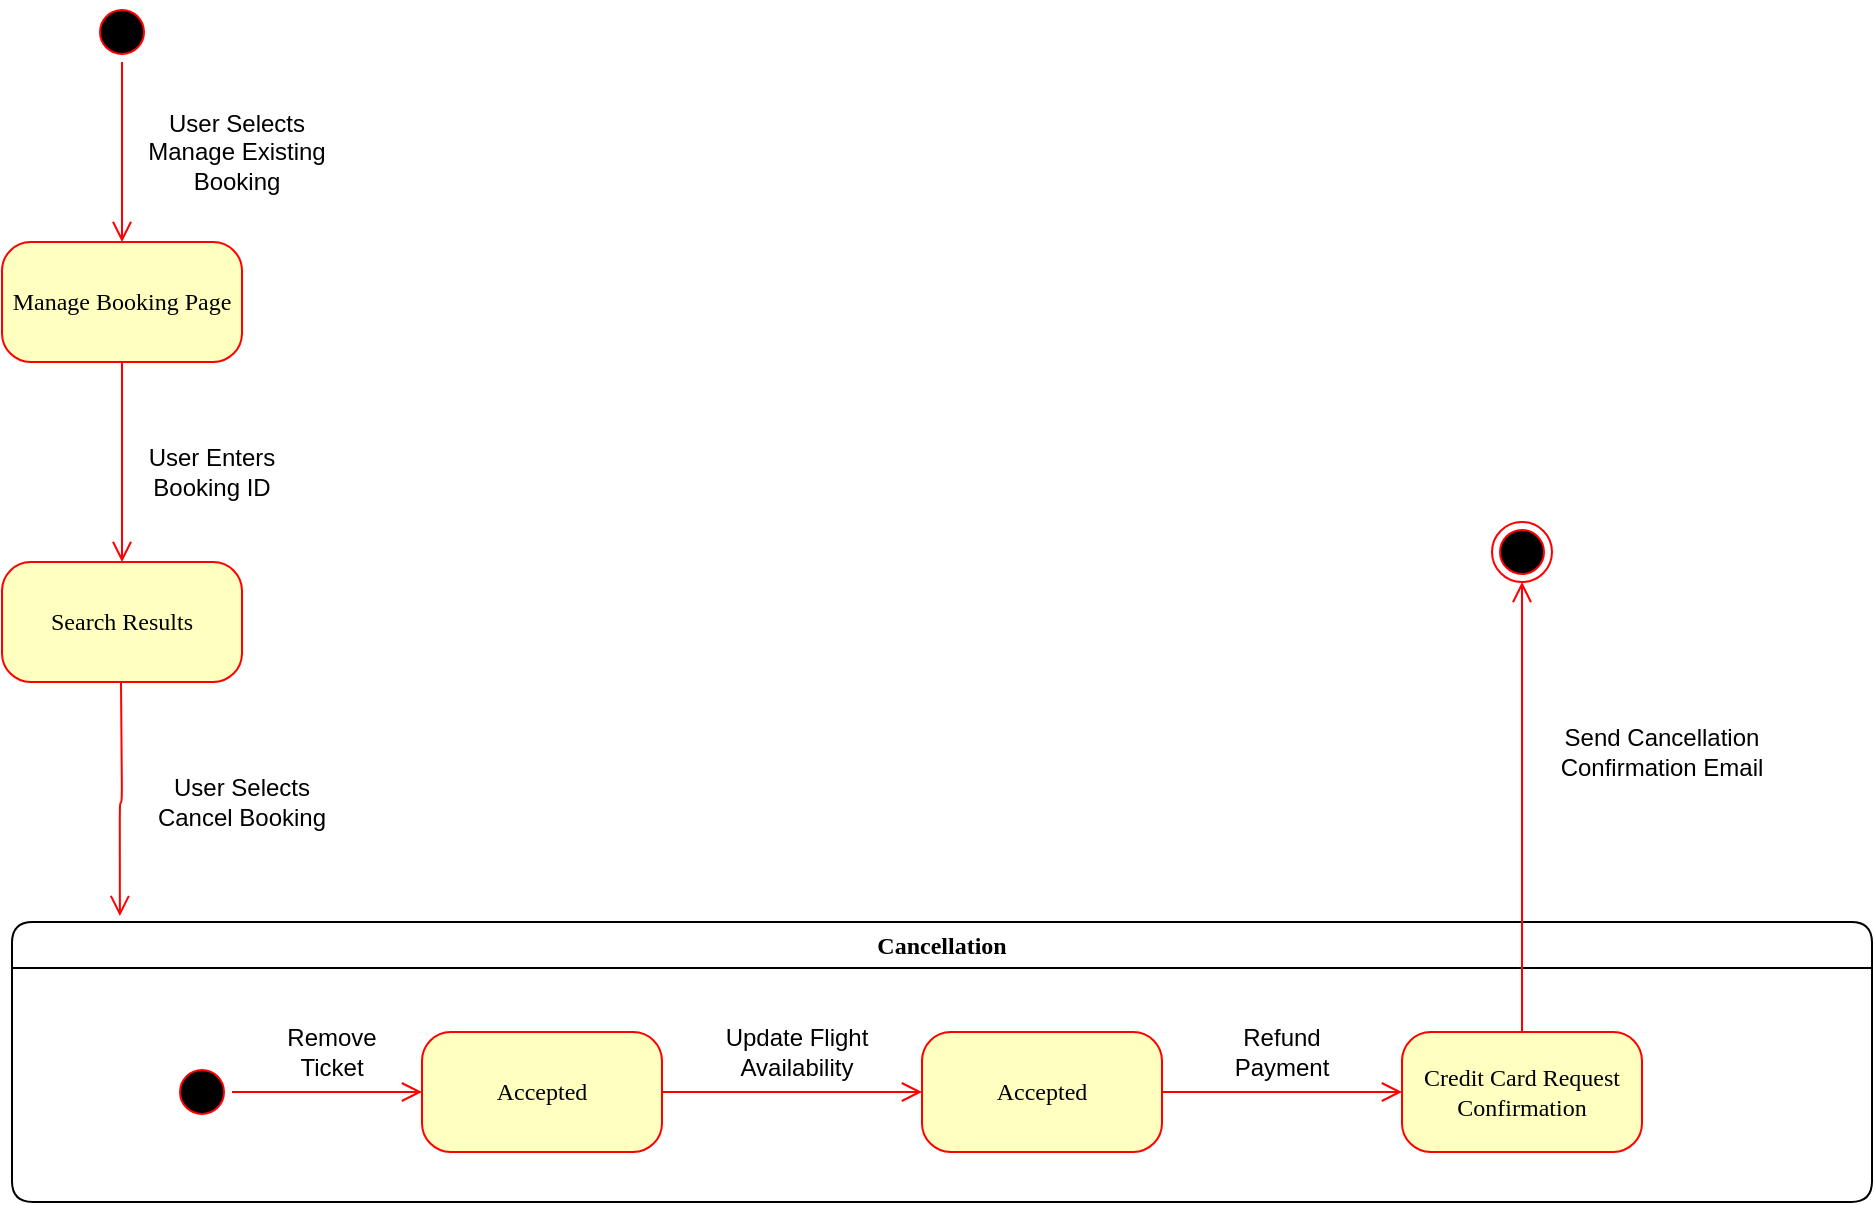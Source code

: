 <mxfile version="22.1.4" type="google">
  <diagram name="Page-1" id="58cdce13-f638-feb5-8d6f-7d28b1aa9fa0">
    <mxGraphModel grid="1" page="1" gridSize="10" guides="1" tooltips="1" connect="1" arrows="1" fold="1" pageScale="1" pageWidth="1100" pageHeight="850" background="none" math="0" shadow="0">
      <root>
        <mxCell id="0" />
        <mxCell id="1" parent="0" />
        <mxCell id="24f968d109e7d6b4-3" value="" style="ellipse;html=1;shape=endState;fillColor=#000000;strokeColor=#ff0000;rounded=1;shadow=0;comic=0;labelBackgroundColor=none;fontFamily=Verdana;fontSize=12;fontColor=#000000;align=center;" vertex="1" parent="1">
          <mxGeometry x="835" y="300" width="30" height="30" as="geometry" />
        </mxCell>
        <mxCell id="J8lIVonY61oWxFQ3Qr5k-6" value="Cancellation" style="swimlane;whiteSpace=wrap;html=1;rounded=1;shadow=0;comic=0;labelBackgroundColor=none;strokeWidth=1;fontFamily=Verdana;fontSize=12;align=center;" vertex="1" parent="1">
          <mxGeometry x="95" y="500" width="930" height="140" as="geometry" />
        </mxCell>
        <mxCell id="J8lIVonY61oWxFQ3Qr5k-7" style="edgeStyle=elbowEdgeStyle;html=1;labelBackgroundColor=none;endArrow=open;endSize=8;strokeColor=#ff0000;fontFamily=Verdana;fontSize=12;align=left;" edge="1" parent="J8lIVonY61oWxFQ3Qr5k-6" source="J8lIVonY61oWxFQ3Qr5k-8" target="J8lIVonY61oWxFQ3Qr5k-12">
          <mxGeometry relative="1" as="geometry" />
        </mxCell>
        <mxCell id="J8lIVonY61oWxFQ3Qr5k-8" value="Accepted" style="rounded=1;whiteSpace=wrap;html=1;arcSize=24;fillColor=#ffffc0;strokeColor=#ff0000;shadow=0;comic=0;labelBackgroundColor=none;fontFamily=Verdana;fontSize=12;fontColor=#000000;align=center;" vertex="1" parent="J8lIVonY61oWxFQ3Qr5k-6">
          <mxGeometry x="205" y="55" width="120" height="60" as="geometry" />
        </mxCell>
        <mxCell id="J8lIVonY61oWxFQ3Qr5k-9" style="edgeStyle=elbowEdgeStyle;html=1;labelBackgroundColor=none;endArrow=open;endSize=8;strokeColor=#ff0000;fontFamily=Verdana;fontSize=12;align=left;" edge="1" parent="J8lIVonY61oWxFQ3Qr5k-6" source="J8lIVonY61oWxFQ3Qr5k-10" target="J8lIVonY61oWxFQ3Qr5k-8">
          <mxGeometry relative="1" as="geometry" />
        </mxCell>
        <mxCell id="J8lIVonY61oWxFQ3Qr5k-10" value="" style="ellipse;html=1;shape=startState;fillColor=#000000;strokeColor=#ff0000;rounded=1;shadow=0;comic=0;labelBackgroundColor=none;fontFamily=Verdana;fontSize=12;fontColor=#000000;align=center;direction=south;" vertex="1" parent="J8lIVonY61oWxFQ3Qr5k-6">
          <mxGeometry x="80" y="70" width="30" height="30" as="geometry" />
        </mxCell>
        <mxCell id="J8lIVonY61oWxFQ3Qr5k-11" style="edgeStyle=elbowEdgeStyle;html=1;labelBackgroundColor=none;endArrow=open;endSize=8;strokeColor=#ff0000;fontFamily=Verdana;fontSize=12;align=left;" edge="1" parent="J8lIVonY61oWxFQ3Qr5k-6" source="J8lIVonY61oWxFQ3Qr5k-12" target="J8lIVonY61oWxFQ3Qr5k-13">
          <mxGeometry relative="1" as="geometry" />
        </mxCell>
        <mxCell id="J8lIVonY61oWxFQ3Qr5k-12" value="Accepted" style="rounded=1;whiteSpace=wrap;html=1;arcSize=24;fillColor=#ffffc0;strokeColor=#ff0000;shadow=0;comic=0;labelBackgroundColor=none;fontFamily=Verdana;fontSize=12;fontColor=#000000;align=center;" vertex="1" parent="J8lIVonY61oWxFQ3Qr5k-6">
          <mxGeometry x="455" y="55" width="120" height="60" as="geometry" />
        </mxCell>
        <mxCell id="J8lIVonY61oWxFQ3Qr5k-13" value="Credit Card Request Confirmation" style="rounded=1;whiteSpace=wrap;html=1;arcSize=24;fillColor=#ffffc0;strokeColor=#ff0000;shadow=0;comic=0;labelBackgroundColor=none;fontFamily=Verdana;fontSize=12;fontColor=#000000;align=center;" vertex="1" parent="J8lIVonY61oWxFQ3Qr5k-6">
          <mxGeometry x="695" y="55" width="120" height="60" as="geometry" />
        </mxCell>
        <mxCell id="J8lIVonY61oWxFQ3Qr5k-22" value="Remove Ticket" style="text;html=1;strokeColor=none;fillColor=none;align=center;verticalAlign=middle;whiteSpace=wrap;rounded=0;" vertex="1" parent="J8lIVonY61oWxFQ3Qr5k-6">
          <mxGeometry x="130" y="50" width="60" height="30" as="geometry" />
        </mxCell>
        <mxCell id="J8lIVonY61oWxFQ3Qr5k-23" value="Update Flight Availability" style="text;html=1;strokeColor=none;fillColor=none;align=center;verticalAlign=middle;whiteSpace=wrap;rounded=0;" vertex="1" parent="J8lIVonY61oWxFQ3Qr5k-6">
          <mxGeometry x="345" y="50" width="95" height="30" as="geometry" />
        </mxCell>
        <mxCell id="J8lIVonY61oWxFQ3Qr5k-24" value="Refund Payment" style="text;html=1;strokeColor=none;fillColor=none;align=center;verticalAlign=middle;whiteSpace=wrap;rounded=0;" vertex="1" parent="J8lIVonY61oWxFQ3Qr5k-6">
          <mxGeometry x="605" y="50" width="60" height="30" as="geometry" />
        </mxCell>
        <mxCell id="J8lIVonY61oWxFQ3Qr5k-25" style="edgeStyle=orthogonalEdgeStyle;html=1;exitX=0.5;exitY=0;labelBackgroundColor=none;endArrow=open;endSize=8;strokeColor=#ff0000;fontFamily=Verdana;fontSize=12;align=left;exitDx=0;exitDy=0;entryX=0.5;entryY=1;entryDx=0;entryDy=0;" edge="1" parent="1" source="J8lIVonY61oWxFQ3Qr5k-13" target="24f968d109e7d6b4-3">
          <mxGeometry relative="1" as="geometry">
            <mxPoint x="630" y="160" as="sourcePoint" />
            <mxPoint x="800" y="160" as="targetPoint" />
          </mxGeometry>
        </mxCell>
        <mxCell id="J8lIVonY61oWxFQ3Qr5k-30" value="Send Cancellation Confirmation Email" style="text;html=1;strokeColor=none;fillColor=none;align=center;verticalAlign=middle;whiteSpace=wrap;rounded=0;" vertex="1" parent="1">
          <mxGeometry x="860" y="400" width="120" height="30" as="geometry" />
        </mxCell>
        <mxCell id="_nyYYpNnNGo9e5vTnCKn-3" value="" style="ellipse;html=1;shape=startState;fillColor=#000000;strokeColor=#ff0000;rounded=1;shadow=0;comic=0;labelBackgroundColor=none;fontFamily=Verdana;fontSize=12;fontColor=#000000;align=center;direction=south;" vertex="1" parent="1">
          <mxGeometry x="135" y="40" width="30" height="30" as="geometry" />
        </mxCell>
        <mxCell id="_nyYYpNnNGo9e5vTnCKn-4" value="Manage Booking Page" style="rounded=1;whiteSpace=wrap;html=1;arcSize=24;fillColor=#ffffc0;strokeColor=#ff0000;shadow=0;comic=0;labelBackgroundColor=none;fontFamily=Verdana;fontSize=12;fontColor=#000000;align=center;" vertex="1" parent="1">
          <mxGeometry x="90" y="160" width="120" height="60" as="geometry" />
        </mxCell>
        <mxCell id="_nyYYpNnNGo9e5vTnCKn-5" style="edgeStyle=orthogonalEdgeStyle;html=1;labelBackgroundColor=none;endArrow=open;endSize=8;strokeColor=#ff0000;fontFamily=Verdana;fontSize=12;align=left;" edge="1" parent="1" source="_nyYYpNnNGo9e5vTnCKn-3" target="_nyYYpNnNGo9e5vTnCKn-4">
          <mxGeometry relative="1" as="geometry" />
        </mxCell>
        <mxCell id="_nyYYpNnNGo9e5vTnCKn-6" value="User Selects Manage Existing Booking" style="text;html=1;strokeColor=none;fillColor=none;align=center;verticalAlign=middle;whiteSpace=wrap;rounded=0;" vertex="1" parent="1">
          <mxGeometry x="160" y="100" width="95" height="30" as="geometry" />
        </mxCell>
        <mxCell id="_nyYYpNnNGo9e5vTnCKn-7" style="edgeStyle=orthogonalEdgeStyle;html=1;entryX=0.5;entryY=0;labelBackgroundColor=none;endArrow=open;endSize=8;strokeColor=#ff0000;fontFamily=Verdana;fontSize=12;align=left;entryDx=0;entryDy=0;" edge="1" parent="1" source="_nyYYpNnNGo9e5vTnCKn-4" target="_nyYYpNnNGo9e5vTnCKn-11">
          <mxGeometry relative="1" as="geometry">
            <mxPoint x="390" y="150" as="sourcePoint" />
            <mxPoint x="510" y="100" as="targetPoint" />
          </mxGeometry>
        </mxCell>
        <mxCell id="_nyYYpNnNGo9e5vTnCKn-8" value="User Enters Booking ID" style="text;html=1;strokeColor=none;fillColor=none;align=center;verticalAlign=middle;whiteSpace=wrap;rounded=0;" vertex="1" parent="1">
          <mxGeometry x="160" y="260" width="70" height="30" as="geometry" />
        </mxCell>
        <mxCell id="_nyYYpNnNGo9e5vTnCKn-11" value="Search Results" style="rounded=1;whiteSpace=wrap;html=1;arcSize=24;fillColor=#ffffc0;strokeColor=#ff0000;shadow=0;comic=0;labelBackgroundColor=none;fontFamily=Verdana;fontSize=12;fontColor=#000000;align=center;" vertex="1" parent="1">
          <mxGeometry x="90" y="320" width="120" height="60" as="geometry" />
        </mxCell>
        <mxCell id="_nyYYpNnNGo9e5vTnCKn-15" value="User Selects Cancel Booking" style="text;html=1;strokeColor=none;fillColor=none;align=center;verticalAlign=middle;whiteSpace=wrap;rounded=0;" vertex="1" parent="1">
          <mxGeometry x="165" y="425" width="90" height="30" as="geometry" />
        </mxCell>
        <mxCell id="_nyYYpNnNGo9e5vTnCKn-16" style="edgeStyle=orthogonalEdgeStyle;html=1;entryX=0.058;entryY=-0.021;labelBackgroundColor=none;endArrow=open;endSize=8;strokeColor=#ff0000;fontFamily=Verdana;fontSize=12;align=left;entryDx=0;entryDy=0;entryPerimeter=0;" edge="1" parent="1" target="J8lIVonY61oWxFQ3Qr5k-6">
          <mxGeometry relative="1" as="geometry">
            <mxPoint x="149.5" y="380" as="sourcePoint" />
            <mxPoint x="149.5" y="480" as="targetPoint" />
          </mxGeometry>
        </mxCell>
      </root>
    </mxGraphModel>
  </diagram>
</mxfile>
